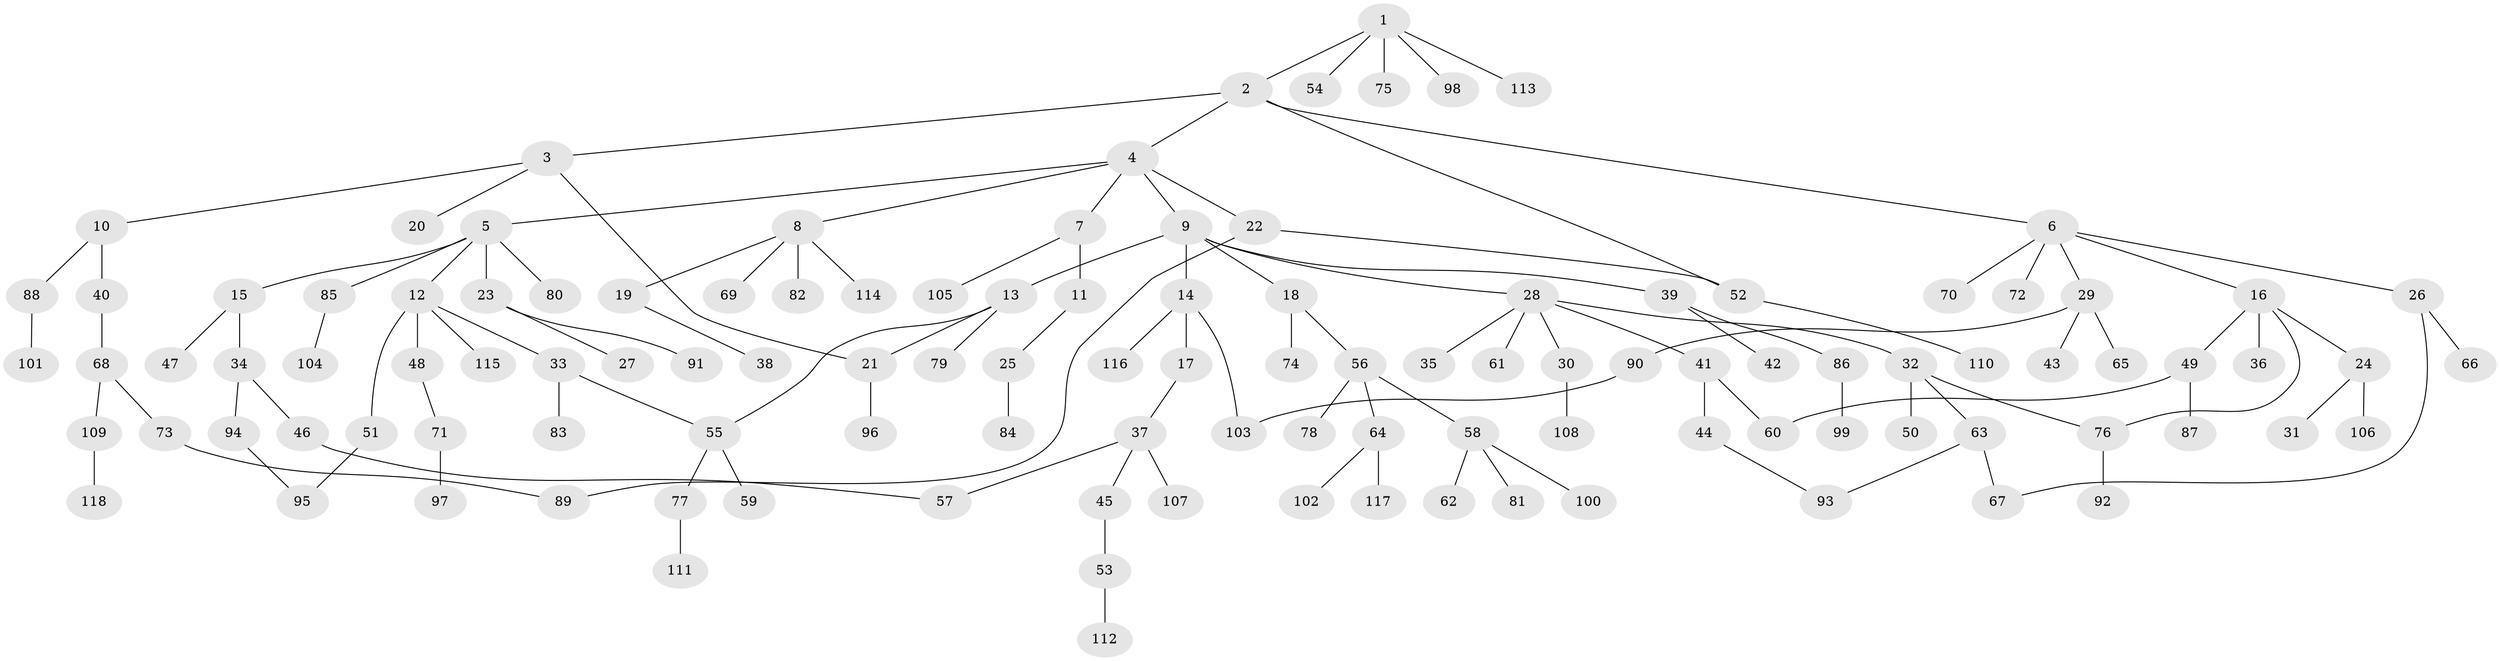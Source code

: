 // coarse degree distribution, {4: 0.06329113924050633, 5: 0.0759493670886076, 3: 0.16455696202531644, 7: 0.012658227848101266, 6: 0.012658227848101266, 8: 0.012658227848101266, 2: 0.20253164556962025, 1: 0.45569620253164556}
// Generated by graph-tools (version 1.1) at 2025/23/03/03/25 07:23:33]
// undirected, 118 vertices, 128 edges
graph export_dot {
graph [start="1"]
  node [color=gray90,style=filled];
  1;
  2;
  3;
  4;
  5;
  6;
  7;
  8;
  9;
  10;
  11;
  12;
  13;
  14;
  15;
  16;
  17;
  18;
  19;
  20;
  21;
  22;
  23;
  24;
  25;
  26;
  27;
  28;
  29;
  30;
  31;
  32;
  33;
  34;
  35;
  36;
  37;
  38;
  39;
  40;
  41;
  42;
  43;
  44;
  45;
  46;
  47;
  48;
  49;
  50;
  51;
  52;
  53;
  54;
  55;
  56;
  57;
  58;
  59;
  60;
  61;
  62;
  63;
  64;
  65;
  66;
  67;
  68;
  69;
  70;
  71;
  72;
  73;
  74;
  75;
  76;
  77;
  78;
  79;
  80;
  81;
  82;
  83;
  84;
  85;
  86;
  87;
  88;
  89;
  90;
  91;
  92;
  93;
  94;
  95;
  96;
  97;
  98;
  99;
  100;
  101;
  102;
  103;
  104;
  105;
  106;
  107;
  108;
  109;
  110;
  111;
  112;
  113;
  114;
  115;
  116;
  117;
  118;
  1 -- 2;
  1 -- 54;
  1 -- 75;
  1 -- 98;
  1 -- 113;
  2 -- 3;
  2 -- 4;
  2 -- 6;
  2 -- 52;
  3 -- 10;
  3 -- 20;
  3 -- 21;
  4 -- 5;
  4 -- 7;
  4 -- 8;
  4 -- 9;
  4 -- 22;
  5 -- 12;
  5 -- 15;
  5 -- 23;
  5 -- 80;
  5 -- 85;
  6 -- 16;
  6 -- 26;
  6 -- 29;
  6 -- 70;
  6 -- 72;
  7 -- 11;
  7 -- 105;
  8 -- 19;
  8 -- 69;
  8 -- 82;
  8 -- 114;
  9 -- 13;
  9 -- 14;
  9 -- 18;
  9 -- 28;
  9 -- 39;
  10 -- 40;
  10 -- 88;
  11 -- 25;
  12 -- 33;
  12 -- 48;
  12 -- 51;
  12 -- 115;
  13 -- 21;
  13 -- 79;
  13 -- 55;
  14 -- 17;
  14 -- 103;
  14 -- 116;
  15 -- 34;
  15 -- 47;
  16 -- 24;
  16 -- 36;
  16 -- 49;
  16 -- 76;
  17 -- 37;
  18 -- 56;
  18 -- 74;
  19 -- 38;
  21 -- 96;
  22 -- 89;
  22 -- 52;
  23 -- 27;
  23 -- 91;
  24 -- 31;
  24 -- 106;
  25 -- 84;
  26 -- 66;
  26 -- 67;
  28 -- 30;
  28 -- 32;
  28 -- 35;
  28 -- 41;
  28 -- 61;
  29 -- 43;
  29 -- 65;
  29 -- 90;
  30 -- 108;
  32 -- 50;
  32 -- 63;
  32 -- 76;
  33 -- 55;
  33 -- 83;
  34 -- 46;
  34 -- 94;
  37 -- 45;
  37 -- 57;
  37 -- 107;
  39 -- 42;
  39 -- 86;
  40 -- 68;
  41 -- 44;
  41 -- 60;
  44 -- 93;
  45 -- 53;
  46 -- 57;
  48 -- 71;
  49 -- 60;
  49 -- 87;
  51 -- 95;
  52 -- 110;
  53 -- 112;
  55 -- 59;
  55 -- 77;
  56 -- 58;
  56 -- 64;
  56 -- 78;
  58 -- 62;
  58 -- 81;
  58 -- 100;
  63 -- 67;
  63 -- 93;
  64 -- 102;
  64 -- 117;
  68 -- 73;
  68 -- 109;
  71 -- 97;
  73 -- 89;
  76 -- 92;
  77 -- 111;
  85 -- 104;
  86 -- 99;
  88 -- 101;
  90 -- 103;
  94 -- 95;
  109 -- 118;
}
